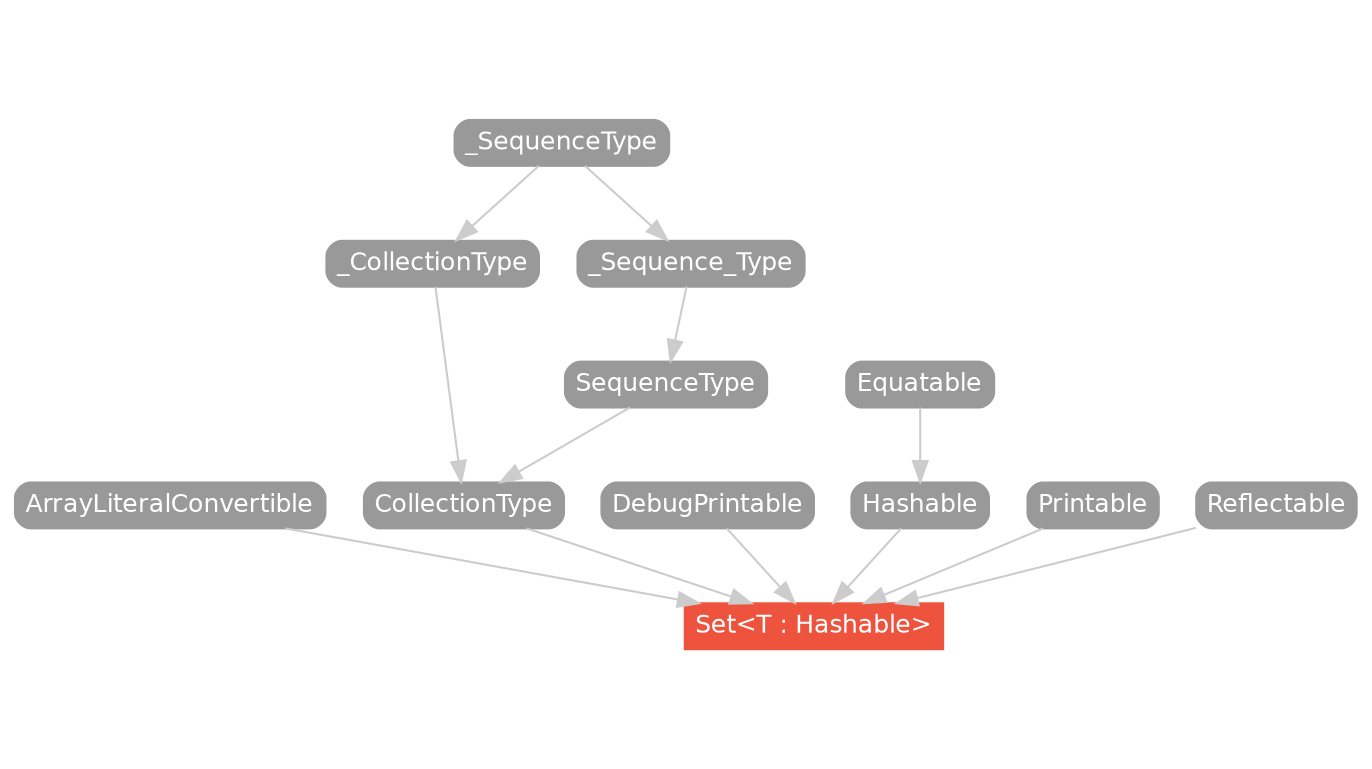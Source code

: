 strict digraph "Set<T : Hashable> - Type Hierarchy - SwiftDoc.org" {
    pad="0.1,0.8"
    node [shape=box, style="filled,rounded", color="#999999", fillcolor="#999999", fontcolor=white, fontname=Helvetica, fontnames="Helvetica,sansserif", fontsize=12, margin="0.07,0.05", height="0.3"]
    edge [color="#cccccc"]
    "ArrayLiteralConvertible" [URL="/protocol/ArrayLiteralConvertible/"]
    "CollectionType" [URL="/protocol/CollectionType/"]
    "DebugPrintable" [URL="/protocol/DebugPrintable/"]
    "Equatable" [URL="/protocol/Equatable/"]
    "Hashable" [URL="/protocol/Hashable/"]
    "Printable" [URL="/protocol/Printable/"]
    "Reflectable" [URL="/protocol/Reflectable/"]
    "SequenceType" [URL="/protocol/SequenceType/"]
    "Set<T : Hashable>" [URL="/type/Set/", style="filled", fillcolor="#ee543d", color="#ee543d"]
    "_CollectionType" [URL="/protocol/_CollectionType/"]
    "_SequenceType" [URL="/protocol/_SequenceType/"]
    "_Sequence_Type" [URL="/protocol/_Sequence_Type/"]    "Hashable" -> "Set<T : Hashable>"
    "CollectionType" -> "Set<T : Hashable>"
    "ArrayLiteralConvertible" -> "Set<T : Hashable>"
    "Printable" -> "Set<T : Hashable>"
    "DebugPrintable" -> "Set<T : Hashable>"
    "Reflectable" -> "Set<T : Hashable>"
    "Equatable" -> "Hashable"
    "_CollectionType" -> "CollectionType"
    "SequenceType" -> "CollectionType"
    "_SequenceType" -> "_CollectionType"
    "_Sequence_Type" -> "SequenceType"
    "_SequenceType" -> "_Sequence_Type"
    subgraph Types {
        rank = max; "Set<T : Hashable>";
    }
}